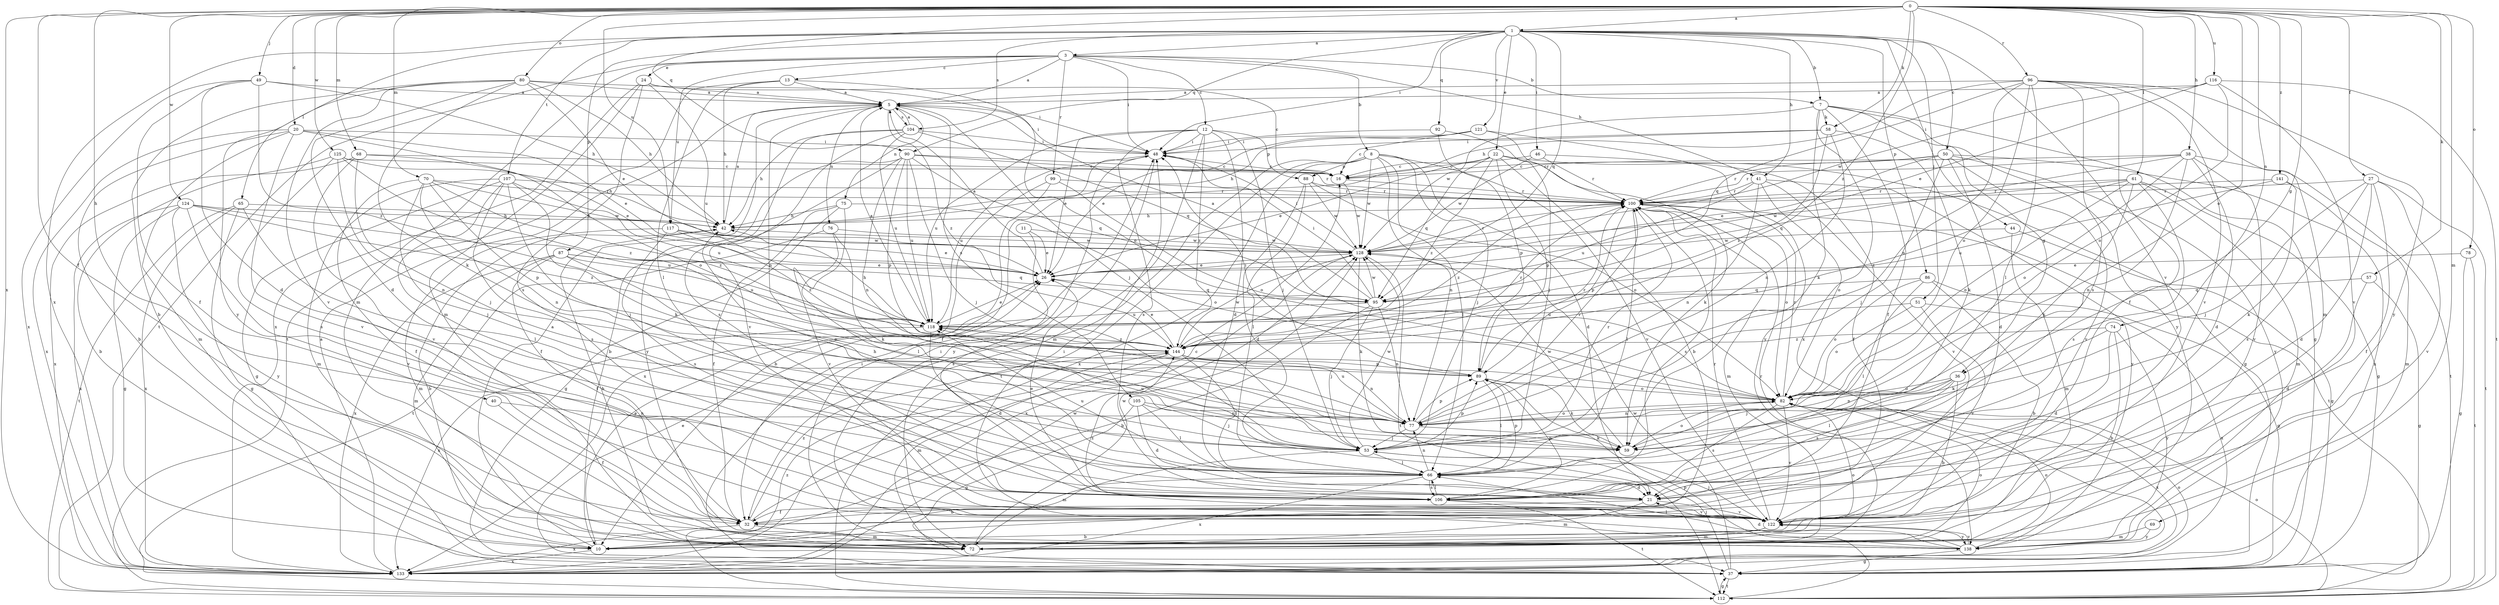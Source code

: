 strict digraph  {
0;
1;
3;
5;
7;
8;
10;
11;
12;
13;
16;
20;
21;
22;
24;
26;
27;
32;
36;
37;
38;
40;
41;
42;
44;
46;
48;
49;
50;
51;
53;
57;
58;
59;
61;
65;
66;
68;
69;
70;
72;
74;
75;
76;
77;
78;
80;
82;
86;
87;
88;
89;
90;
92;
95;
96;
99;
100;
104;
105;
106;
107;
112;
116;
117;
118;
121;
122;
124;
125;
128;
133;
138;
141;
144;
0 -> 1  [label=a];
0 -> 20  [label=d];
0 -> 27  [label=f];
0 -> 32  [label=f];
0 -> 36  [label=g];
0 -> 38  [label=h];
0 -> 40  [label=h];
0 -> 49  [label=j];
0 -> 57  [label=k];
0 -> 58  [label=k];
0 -> 61  [label=l];
0 -> 68  [label=m];
0 -> 69  [label=m];
0 -> 70  [label=m];
0 -> 74  [label=n];
0 -> 78  [label=o];
0 -> 80  [label=o];
0 -> 82  [label=o];
0 -> 90  [label=q];
0 -> 96  [label=r];
0 -> 116  [label=u];
0 -> 117  [label=u];
0 -> 124  [label=w];
0 -> 125  [label=w];
0 -> 133  [label=x];
0 -> 141  [label=z];
0 -> 144  [label=z];
1 -> 3  [label=a];
1 -> 7  [label=b];
1 -> 22  [label=e];
1 -> 41  [label=h];
1 -> 44  [label=i];
1 -> 46  [label=i];
1 -> 48  [label=i];
1 -> 50  [label=c];
1 -> 51  [label=j];
1 -> 65  [label=l];
1 -> 86  [label=p];
1 -> 87  [label=p];
1 -> 90  [label=q];
1 -> 92  [label=q];
1 -> 95  [label=q];
1 -> 104  [label=s];
1 -> 107  [label=t];
1 -> 121  [label=v];
1 -> 122  [label=v];
1 -> 133  [label=x];
3 -> 5  [label=a];
3 -> 7  [label=b];
3 -> 8  [label=b];
3 -> 12  [label=c];
3 -> 13  [label=c];
3 -> 24  [label=e];
3 -> 41  [label=h];
3 -> 48  [label=i];
3 -> 72  [label=m];
3 -> 99  [label=r];
3 -> 112  [label=t];
3 -> 117  [label=u];
5 -> 48  [label=i];
5 -> 53  [label=j];
5 -> 75  [label=n];
5 -> 76  [label=n];
5 -> 77  [label=n];
5 -> 104  [label=s];
5 -> 105  [label=s];
5 -> 144  [label=z];
7 -> 32  [label=f];
7 -> 36  [label=g];
7 -> 37  [label=g];
7 -> 58  [label=k];
7 -> 59  [label=k];
7 -> 128  [label=w];
7 -> 133  [label=x];
7 -> 138  [label=y];
8 -> 21  [label=d];
8 -> 32  [label=f];
8 -> 53  [label=j];
8 -> 66  [label=l];
8 -> 77  [label=n];
8 -> 88  [label=p];
8 -> 112  [label=t];
8 -> 122  [label=v];
8 -> 128  [label=w];
8 -> 133  [label=x];
10 -> 5  [label=a];
10 -> 26  [label=e];
10 -> 82  [label=o];
10 -> 133  [label=x];
11 -> 26  [label=e];
11 -> 106  [label=s];
11 -> 128  [label=w];
12 -> 21  [label=d];
12 -> 26  [label=e];
12 -> 48  [label=i];
12 -> 53  [label=j];
12 -> 72  [label=m];
12 -> 88  [label=p];
12 -> 106  [label=s];
12 -> 118  [label=u];
12 -> 144  [label=z];
13 -> 5  [label=a];
13 -> 42  [label=h];
13 -> 66  [label=l];
13 -> 82  [label=o];
13 -> 112  [label=t];
16 -> 100  [label=r];
16 -> 128  [label=w];
20 -> 10  [label=b];
20 -> 26  [label=e];
20 -> 48  [label=i];
20 -> 72  [label=m];
20 -> 82  [label=o];
20 -> 122  [label=v];
20 -> 133  [label=x];
21 -> 32  [label=f];
21 -> 72  [label=m];
21 -> 122  [label=v];
22 -> 10  [label=b];
22 -> 16  [label=c];
22 -> 26  [label=e];
22 -> 37  [label=g];
22 -> 59  [label=k];
22 -> 89  [label=p];
22 -> 95  [label=q];
22 -> 144  [label=z];
24 -> 5  [label=a];
24 -> 16  [label=c];
24 -> 72  [label=m];
24 -> 106  [label=s];
24 -> 118  [label=u];
24 -> 133  [label=x];
26 -> 5  [label=a];
26 -> 95  [label=q];
27 -> 21  [label=d];
27 -> 32  [label=f];
27 -> 53  [label=j];
27 -> 100  [label=r];
27 -> 106  [label=s];
27 -> 112  [label=t];
27 -> 122  [label=v];
32 -> 16  [label=c];
32 -> 72  [label=m];
32 -> 133  [label=x];
32 -> 144  [label=z];
36 -> 10  [label=b];
36 -> 53  [label=j];
36 -> 66  [label=l];
36 -> 77  [label=n];
36 -> 82  [label=o];
36 -> 106  [label=s];
37 -> 26  [label=e];
37 -> 48  [label=i];
37 -> 53  [label=j];
37 -> 112  [label=t];
37 -> 128  [label=w];
38 -> 16  [label=c];
38 -> 21  [label=d];
38 -> 77  [label=n];
38 -> 82  [label=o];
38 -> 95  [label=q];
38 -> 100  [label=r];
38 -> 112  [label=t];
38 -> 122  [label=v];
40 -> 32  [label=f];
40 -> 77  [label=n];
41 -> 77  [label=n];
41 -> 82  [label=o];
41 -> 100  [label=r];
41 -> 118  [label=u];
41 -> 122  [label=v];
41 -> 138  [label=y];
42 -> 5  [label=a];
42 -> 10  [label=b];
42 -> 128  [label=w];
44 -> 37  [label=g];
44 -> 72  [label=m];
44 -> 128  [label=w];
46 -> 16  [label=c];
46 -> 32  [label=f];
46 -> 100  [label=r];
46 -> 128  [label=w];
48 -> 16  [label=c];
48 -> 32  [label=f];
48 -> 118  [label=u];
48 -> 138  [label=y];
49 -> 5  [label=a];
49 -> 21  [label=d];
49 -> 32  [label=f];
49 -> 42  [label=h];
49 -> 133  [label=x];
49 -> 144  [label=z];
50 -> 16  [label=c];
50 -> 21  [label=d];
50 -> 26  [label=e];
50 -> 53  [label=j];
50 -> 100  [label=r];
50 -> 122  [label=v];
50 -> 133  [label=x];
50 -> 138  [label=y];
51 -> 82  [label=o];
51 -> 118  [label=u];
51 -> 122  [label=v];
51 -> 133  [label=x];
53 -> 66  [label=l];
53 -> 72  [label=m];
53 -> 89  [label=p];
53 -> 100  [label=r];
53 -> 118  [label=u];
53 -> 128  [label=w];
57 -> 21  [label=d];
57 -> 37  [label=g];
57 -> 95  [label=q];
58 -> 42  [label=h];
58 -> 48  [label=i];
58 -> 59  [label=k];
58 -> 77  [label=n];
58 -> 144  [label=z];
59 -> 82  [label=o];
59 -> 128  [label=w];
61 -> 37  [label=g];
61 -> 59  [label=k];
61 -> 72  [label=m];
61 -> 82  [label=o];
61 -> 100  [label=r];
61 -> 106  [label=s];
61 -> 128  [label=w];
61 -> 144  [label=z];
65 -> 37  [label=g];
65 -> 42  [label=h];
65 -> 66  [label=l];
65 -> 112  [label=t];
65 -> 133  [label=x];
66 -> 10  [label=b];
66 -> 21  [label=d];
66 -> 42  [label=h];
66 -> 77  [label=n];
66 -> 89  [label=p];
66 -> 106  [label=s];
66 -> 118  [label=u];
66 -> 133  [label=x];
68 -> 16  [label=c];
68 -> 26  [label=e];
68 -> 53  [label=j];
68 -> 122  [label=v];
68 -> 133  [label=x];
69 -> 72  [label=m];
69 -> 138  [label=y];
70 -> 32  [label=f];
70 -> 53  [label=j];
70 -> 77  [label=n];
70 -> 89  [label=p];
70 -> 100  [label=r];
70 -> 128  [label=w];
70 -> 144  [label=z];
72 -> 42  [label=h];
72 -> 48  [label=i];
72 -> 82  [label=o];
72 -> 100  [label=r];
72 -> 128  [label=w];
74 -> 10  [label=b];
74 -> 21  [label=d];
74 -> 59  [label=k];
74 -> 138  [label=y];
74 -> 144  [label=z];
75 -> 32  [label=f];
75 -> 37  [label=g];
75 -> 42  [label=h];
75 -> 82  [label=o];
75 -> 122  [label=v];
76 -> 59  [label=k];
76 -> 66  [label=l];
76 -> 112  [label=t];
76 -> 128  [label=w];
77 -> 53  [label=j];
77 -> 59  [label=k];
77 -> 82  [label=o];
77 -> 89  [label=p];
77 -> 100  [label=r];
77 -> 118  [label=u];
78 -> 26  [label=e];
78 -> 37  [label=g];
78 -> 112  [label=t];
80 -> 5  [label=a];
80 -> 10  [label=b];
80 -> 21  [label=d];
80 -> 26  [label=e];
80 -> 42  [label=h];
80 -> 48  [label=i];
80 -> 59  [label=k];
80 -> 122  [label=v];
80 -> 138  [label=y];
82 -> 77  [label=n];
82 -> 100  [label=r];
82 -> 106  [label=s];
82 -> 122  [label=v];
82 -> 133  [label=x];
86 -> 10  [label=b];
86 -> 37  [label=g];
86 -> 66  [label=l];
86 -> 82  [label=o];
86 -> 95  [label=q];
87 -> 26  [label=e];
87 -> 32  [label=f];
87 -> 72  [label=m];
87 -> 77  [label=n];
87 -> 95  [label=q];
87 -> 118  [label=u];
87 -> 133  [label=x];
88 -> 21  [label=d];
88 -> 66  [label=l];
88 -> 82  [label=o];
88 -> 100  [label=r];
88 -> 128  [label=w];
89 -> 48  [label=i];
89 -> 59  [label=k];
89 -> 66  [label=l];
89 -> 82  [label=o];
89 -> 100  [label=r];
90 -> 10  [label=b];
90 -> 16  [label=c];
90 -> 53  [label=j];
90 -> 77  [label=n];
90 -> 89  [label=p];
90 -> 95  [label=q];
90 -> 100  [label=r];
90 -> 118  [label=u];
90 -> 138  [label=y];
92 -> 48  [label=i];
92 -> 53  [label=j];
92 -> 89  [label=p];
95 -> 5  [label=a];
95 -> 10  [label=b];
95 -> 48  [label=i];
95 -> 53  [label=j];
95 -> 77  [label=n];
95 -> 118  [label=u];
95 -> 128  [label=w];
96 -> 5  [label=a];
96 -> 32  [label=f];
96 -> 42  [label=h];
96 -> 66  [label=l];
96 -> 72  [label=m];
96 -> 77  [label=n];
96 -> 82  [label=o];
96 -> 95  [label=q];
96 -> 106  [label=s];
96 -> 122  [label=v];
96 -> 138  [label=y];
99 -> 10  [label=b];
99 -> 82  [label=o];
99 -> 100  [label=r];
99 -> 133  [label=x];
100 -> 42  [label=h];
100 -> 66  [label=l];
100 -> 72  [label=m];
100 -> 82  [label=o];
100 -> 89  [label=p];
100 -> 106  [label=s];
100 -> 112  [label=t];
100 -> 144  [label=z];
104 -> 5  [label=a];
104 -> 42  [label=h];
104 -> 48  [label=i];
104 -> 95  [label=q];
104 -> 106  [label=s];
104 -> 118  [label=u];
104 -> 122  [label=v];
105 -> 21  [label=d];
105 -> 37  [label=g];
105 -> 53  [label=j];
105 -> 66  [label=l];
105 -> 77  [label=n];
106 -> 26  [label=e];
106 -> 66  [label=l];
106 -> 89  [label=p];
106 -> 112  [label=t];
106 -> 122  [label=v];
107 -> 32  [label=f];
107 -> 37  [label=g];
107 -> 53  [label=j];
107 -> 59  [label=k];
107 -> 72  [label=m];
107 -> 100  [label=r];
107 -> 106  [label=s];
107 -> 118  [label=u];
112 -> 37  [label=g];
112 -> 82  [label=o];
112 -> 89  [label=p];
112 -> 144  [label=z];
116 -> 5  [label=a];
116 -> 26  [label=e];
116 -> 82  [label=o];
116 -> 112  [label=t];
116 -> 122  [label=v];
116 -> 128  [label=w];
117 -> 26  [label=e];
117 -> 72  [label=m];
117 -> 106  [label=s];
117 -> 128  [label=w];
117 -> 144  [label=z];
118 -> 5  [label=a];
118 -> 21  [label=d];
118 -> 26  [label=e];
118 -> 42  [label=h];
118 -> 133  [label=x];
118 -> 144  [label=z];
121 -> 16  [label=c];
121 -> 26  [label=e];
121 -> 48  [label=i];
121 -> 100  [label=r];
121 -> 138  [label=y];
122 -> 10  [label=b];
122 -> 53  [label=j];
122 -> 72  [label=m];
122 -> 100  [label=r];
122 -> 138  [label=y];
122 -> 144  [label=z];
124 -> 37  [label=g];
124 -> 42  [label=h];
124 -> 118  [label=u];
124 -> 122  [label=v];
124 -> 133  [label=x];
124 -> 138  [label=y];
124 -> 144  [label=z];
125 -> 10  [label=b];
125 -> 16  [label=c];
125 -> 42  [label=h];
125 -> 77  [label=n];
125 -> 106  [label=s];
125 -> 144  [label=z];
128 -> 26  [label=e];
128 -> 48  [label=i];
128 -> 59  [label=k];
128 -> 100  [label=r];
128 -> 112  [label=t];
128 -> 133  [label=x];
133 -> 5  [label=a];
133 -> 82  [label=o];
133 -> 128  [label=w];
138 -> 21  [label=d];
138 -> 37  [label=g];
138 -> 48  [label=i];
138 -> 66  [label=l];
138 -> 82  [label=o];
138 -> 122  [label=v];
141 -> 59  [label=k];
141 -> 72  [label=m];
141 -> 100  [label=r];
141 -> 118  [label=u];
144 -> 26  [label=e];
144 -> 66  [label=l];
144 -> 72  [label=m];
144 -> 77  [label=n];
144 -> 89  [label=p];
144 -> 100  [label=r];
144 -> 128  [label=w];
}
